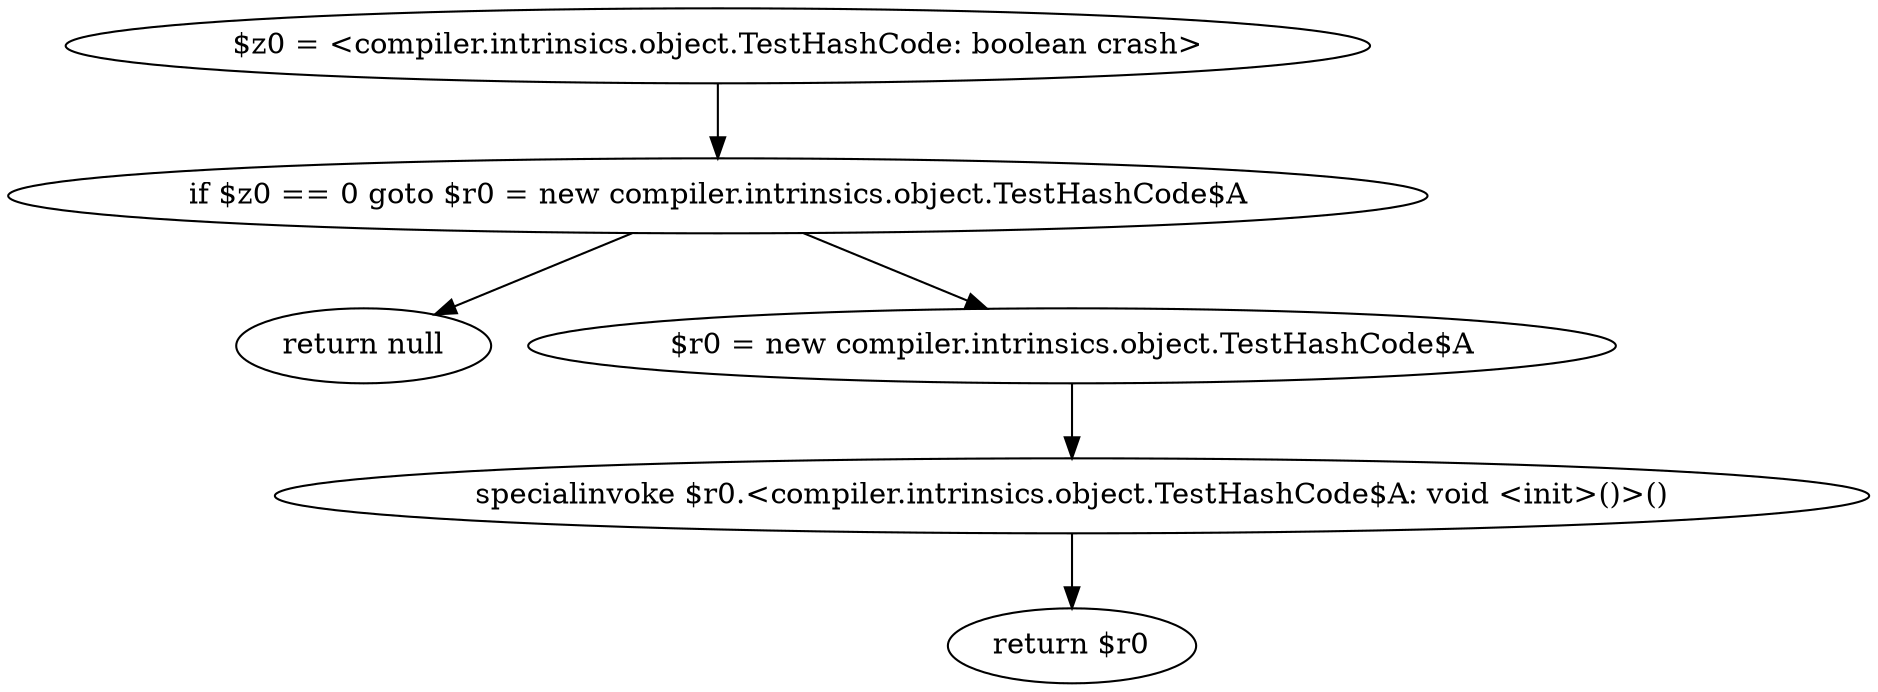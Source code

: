 digraph "unitGraph" {
    "$z0 = <compiler.intrinsics.object.TestHashCode: boolean crash>"
    "if $z0 == 0 goto $r0 = new compiler.intrinsics.object.TestHashCode$A"
    "return null"
    "$r0 = new compiler.intrinsics.object.TestHashCode$A"
    "specialinvoke $r0.<compiler.intrinsics.object.TestHashCode$A: void <init>()>()"
    "return $r0"
    "$z0 = <compiler.intrinsics.object.TestHashCode: boolean crash>"->"if $z0 == 0 goto $r0 = new compiler.intrinsics.object.TestHashCode$A";
    "if $z0 == 0 goto $r0 = new compiler.intrinsics.object.TestHashCode$A"->"return null";
    "if $z0 == 0 goto $r0 = new compiler.intrinsics.object.TestHashCode$A"->"$r0 = new compiler.intrinsics.object.TestHashCode$A";
    "$r0 = new compiler.intrinsics.object.TestHashCode$A"->"specialinvoke $r0.<compiler.intrinsics.object.TestHashCode$A: void <init>()>()";
    "specialinvoke $r0.<compiler.intrinsics.object.TestHashCode$A: void <init>()>()"->"return $r0";
}

